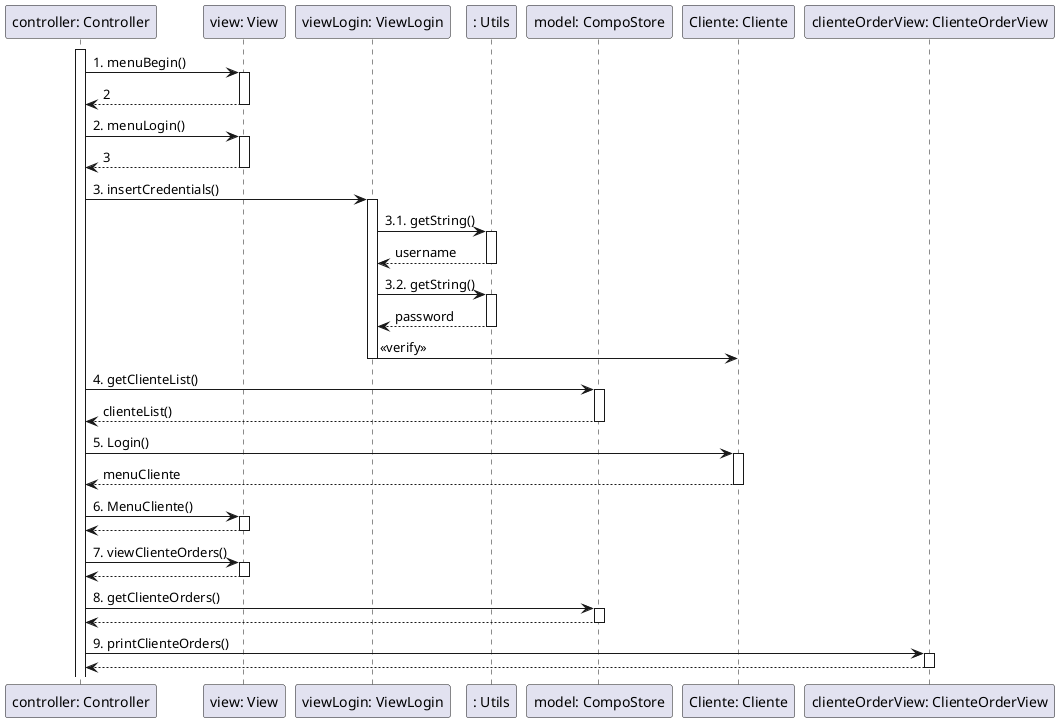 @startuml
participant "controller: Controller" as C
participant "view: View" as V
participant "viewLogin: ViewLogin" as L
participant ": Utils" as U
participant "model: CompoStore" as s
participant "Cliente: Cliente" as u
participant "clienteOrderView: ClienteOrderView" as ov
activate C
C -> V : 1. menuBegin()
activate V
V-->C : 2
deactivate V

C -> V : 2. menuLogin()

activate V
V-->C : 3
deactivate V
C -> L : 3. insertCredentials()

activate L
L -> U : 3.1. getString()
activate U
U --> L : username
deactivate U
L -> U : 3.2. getString()
activate U
U --> L : password
deactivate U
L -> u : <<verify>>
deactivate L

C -> s : 4. getClienteList()
activate s
s --> C : clienteList()
deactivate s

C -> u : 5. Login()
activate u
u --> C : menuCliente
deactivate u


C -> V : 6. MenuCliente()
activate V
V --> C
deactivate V
C -> V : 7. viewClienteOrders()
activate V
V --> C
deactivate V



C -> s : 8. getClienteOrders()
activate s
s --> C
deactivate s

C -> ov : 9. printClienteOrders()
activate ov
ov --> C
deactivate ov



deactivate L
@enduml